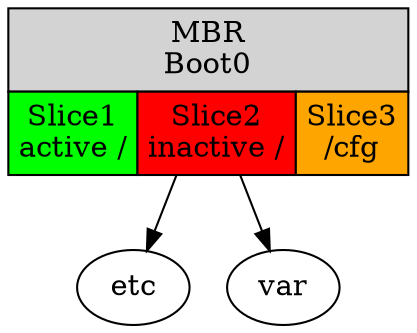 digraph disklayout {
	abc [shape=none, margin=0, label=<
	<TABLE BORDER="0" CELLBORDER="1" CELLSPACING="0" CELLPADDING="4">
		<TR>
			<TD COLSPAN="6" BGCOLOR="lightgrey">MBR<BR/>Boot0</TD>
		</TR>
		<TR>
			<TD ROWSPAN="2" BGCOLOR="green">Slice1<BR/>active /</TD>
			<TD ROWSPAN="2" BGCOLOR="red">Slice2<BR/>inactive /</TD>
			<TD ROWSPAN="2" BGCOLOR="orange">Slice3<BR/>/cfg</TD>
		</TR>
	</TABLE>>];
	abc -> etc
	abc -> var
}
